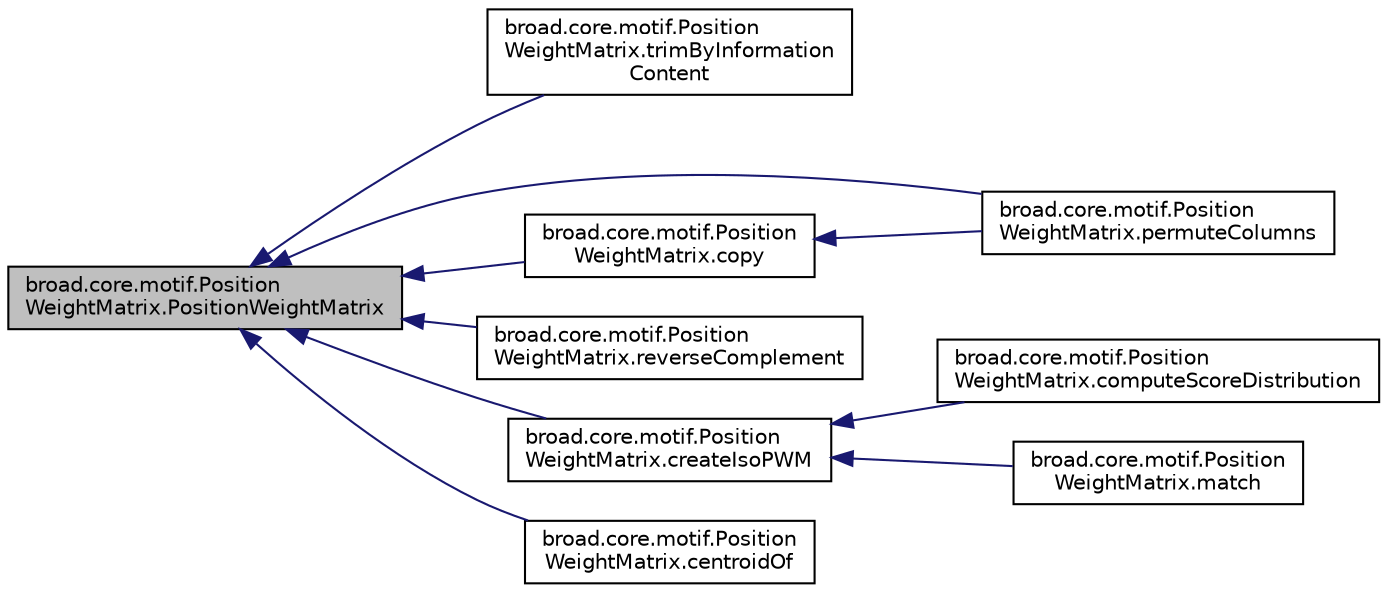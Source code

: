 digraph "broad.core.motif.PositionWeightMatrix.PositionWeightMatrix"
{
  edge [fontname="Helvetica",fontsize="10",labelfontname="Helvetica",labelfontsize="10"];
  node [fontname="Helvetica",fontsize="10",shape=record];
  rankdir="LR";
  Node1 [label="broad.core.motif.Position\lWeightMatrix.PositionWeightMatrix",height=0.2,width=0.4,color="black", fillcolor="grey75", style="filled" fontcolor="black"];
  Node1 -> Node2 [dir="back",color="midnightblue",fontsize="10",style="solid"];
  Node2 [label="broad.core.motif.Position\lWeightMatrix.trimByInformation\lContent",height=0.2,width=0.4,color="black", fillcolor="white", style="filled",URL="$classbroad_1_1core_1_1motif_1_1_position_weight_matrix.html#aea292a2e74d006a0002b626ebc6c8732"];
  Node1 -> Node3 [dir="back",color="midnightblue",fontsize="10",style="solid"];
  Node3 [label="broad.core.motif.Position\lWeightMatrix.permuteColumns",height=0.2,width=0.4,color="black", fillcolor="white", style="filled",URL="$classbroad_1_1core_1_1motif_1_1_position_weight_matrix.html#a519dd909700982492e6996c840263157"];
  Node1 -> Node4 [dir="back",color="midnightblue",fontsize="10",style="solid"];
  Node4 [label="broad.core.motif.Position\lWeightMatrix.copy",height=0.2,width=0.4,color="black", fillcolor="white", style="filled",URL="$classbroad_1_1core_1_1motif_1_1_position_weight_matrix.html#a1793deced98122752214cacdfef0a1d4"];
  Node4 -> Node3 [dir="back",color="midnightblue",fontsize="10",style="solid"];
  Node1 -> Node5 [dir="back",color="midnightblue",fontsize="10",style="solid"];
  Node5 [label="broad.core.motif.Position\lWeightMatrix.reverseComplement",height=0.2,width=0.4,color="black", fillcolor="white", style="filled",URL="$classbroad_1_1core_1_1motif_1_1_position_weight_matrix.html#a094eef930d034e04706e1a9326355d5a"];
  Node1 -> Node6 [dir="back",color="midnightblue",fontsize="10",style="solid"];
  Node6 [label="broad.core.motif.Position\lWeightMatrix.createIsoPWM",height=0.2,width=0.4,color="black", fillcolor="white", style="filled",URL="$classbroad_1_1core_1_1motif_1_1_position_weight_matrix.html#a566b285edf5ae045f8af3ed12a0eb549"];
  Node6 -> Node7 [dir="back",color="midnightblue",fontsize="10",style="solid"];
  Node7 [label="broad.core.motif.Position\lWeightMatrix.computeScoreDistribution",height=0.2,width=0.4,color="black", fillcolor="white", style="filled",URL="$classbroad_1_1core_1_1motif_1_1_position_weight_matrix.html#a8dbc8707e7fd3c12d2264d80ecf20d36"];
  Node6 -> Node8 [dir="back",color="midnightblue",fontsize="10",style="solid"];
  Node8 [label="broad.core.motif.Position\lWeightMatrix.match",height=0.2,width=0.4,color="black", fillcolor="white", style="filled",URL="$classbroad_1_1core_1_1motif_1_1_position_weight_matrix.html#a3b83d9fb74cd24fa5256f0e66af3d353"];
  Node1 -> Node9 [dir="back",color="midnightblue",fontsize="10",style="solid"];
  Node9 [label="broad.core.motif.Position\lWeightMatrix.centroidOf",height=0.2,width=0.4,color="black", fillcolor="white", style="filled",URL="$classbroad_1_1core_1_1motif_1_1_position_weight_matrix.html#affcf048fc62fc2a720bc87b63b4028ee"];
}
